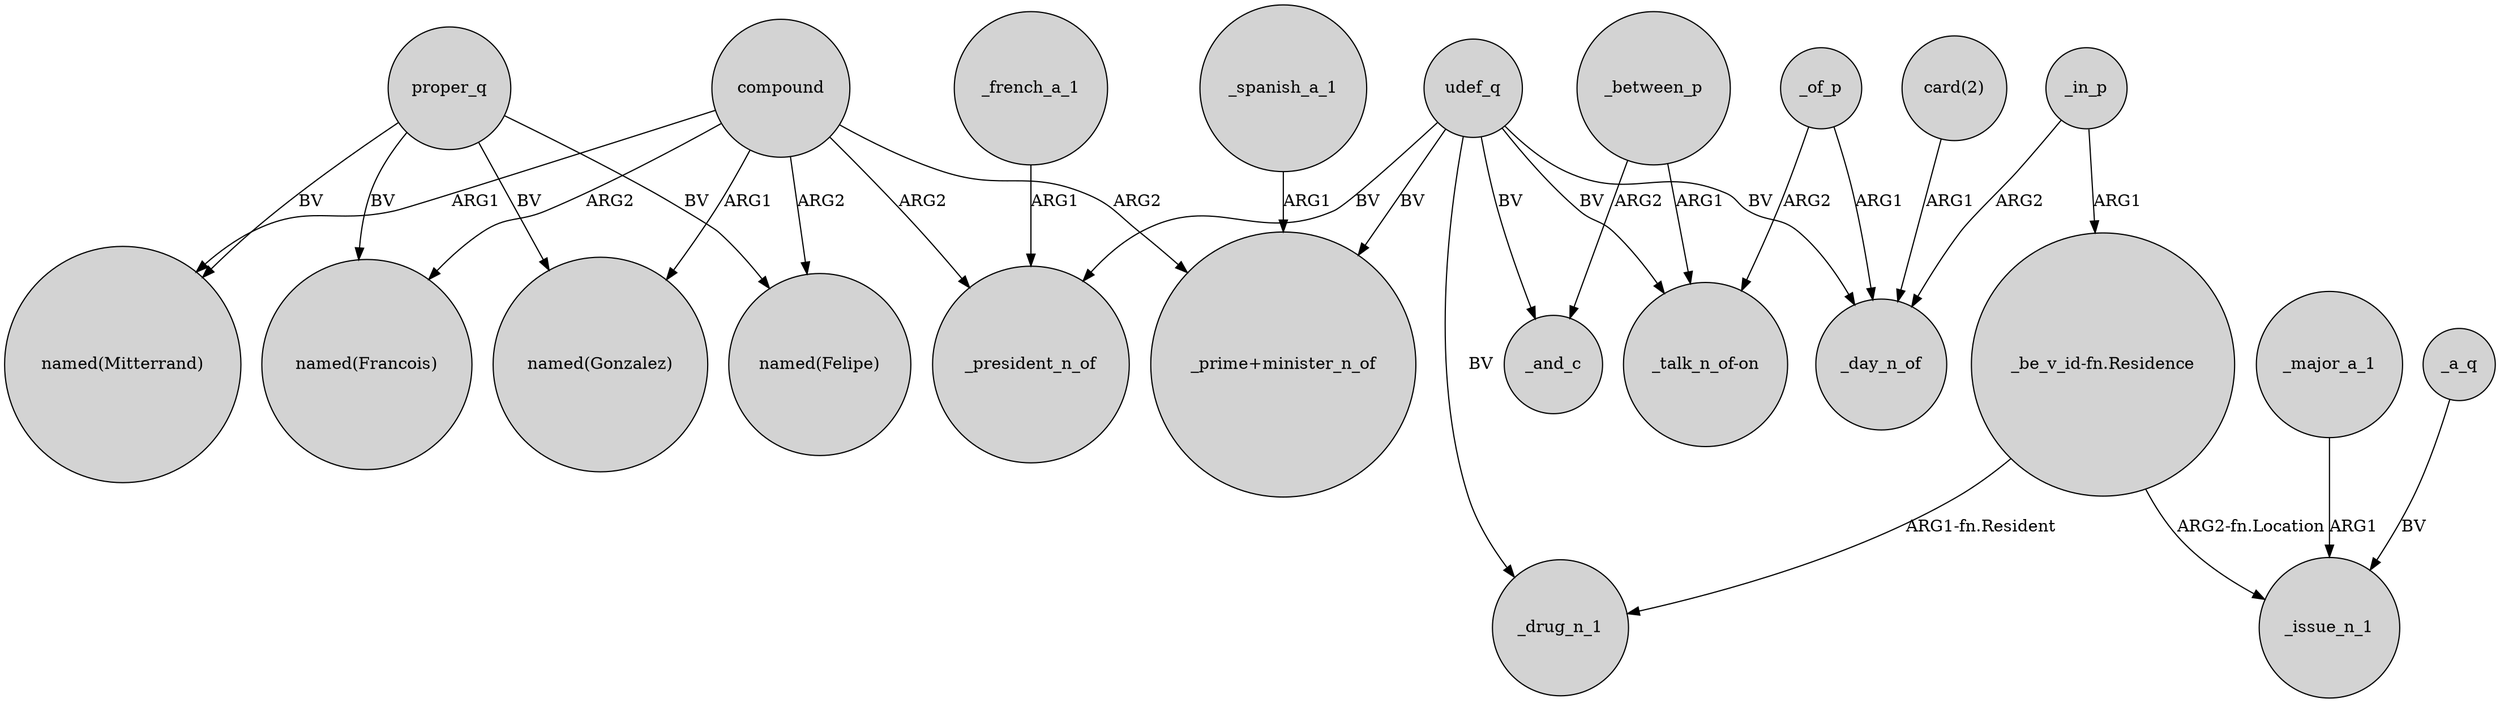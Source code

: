 digraph {
	node [shape=circle style=filled]
	proper_q -> "named(Mitterrand)" [label=BV]
	proper_q -> "named(Francois)" [label=BV]
	_french_a_1 -> _president_n_of [label=ARG1]
	compound -> "_prime+minister_n_of" [label=ARG2]
	_between_p -> "_talk_n_of-on" [label=ARG1]
	compound -> _president_n_of [label=ARG2]
	"_be_v_id-fn.Residence" -> _issue_n_1 [label="ARG2-fn.Location"]
	compound -> "named(Mitterrand)" [label=ARG1]
	_in_p -> "_be_v_id-fn.Residence" [label=ARG1]
	compound -> "named(Felipe)" [label=ARG2]
	udef_q -> "_prime+minister_n_of" [label=BV]
	"card(2)" -> _day_n_of [label=ARG1]
	udef_q -> _and_c [label=BV]
	"_be_v_id-fn.Residence" -> _drug_n_1 [label="ARG1-fn.Resident"]
	_spanish_a_1 -> "_prime+minister_n_of" [label=ARG1]
	udef_q -> _drug_n_1 [label=BV]
	compound -> "named(Gonzalez)" [label=ARG1]
	udef_q -> _day_n_of [label=BV]
	proper_q -> "named(Felipe)" [label=BV]
	_in_p -> _day_n_of [label=ARG2]
	compound -> "named(Francois)" [label=ARG2]
	_of_p -> _day_n_of [label=ARG1]
	_of_p -> "_talk_n_of-on" [label=ARG2]
	_between_p -> _and_c [label=ARG2]
	_major_a_1 -> _issue_n_1 [label=ARG1]
	udef_q -> _president_n_of [label=BV]
	proper_q -> "named(Gonzalez)" [label=BV]
	udef_q -> "_talk_n_of-on" [label=BV]
	_a_q -> _issue_n_1 [label=BV]
}
